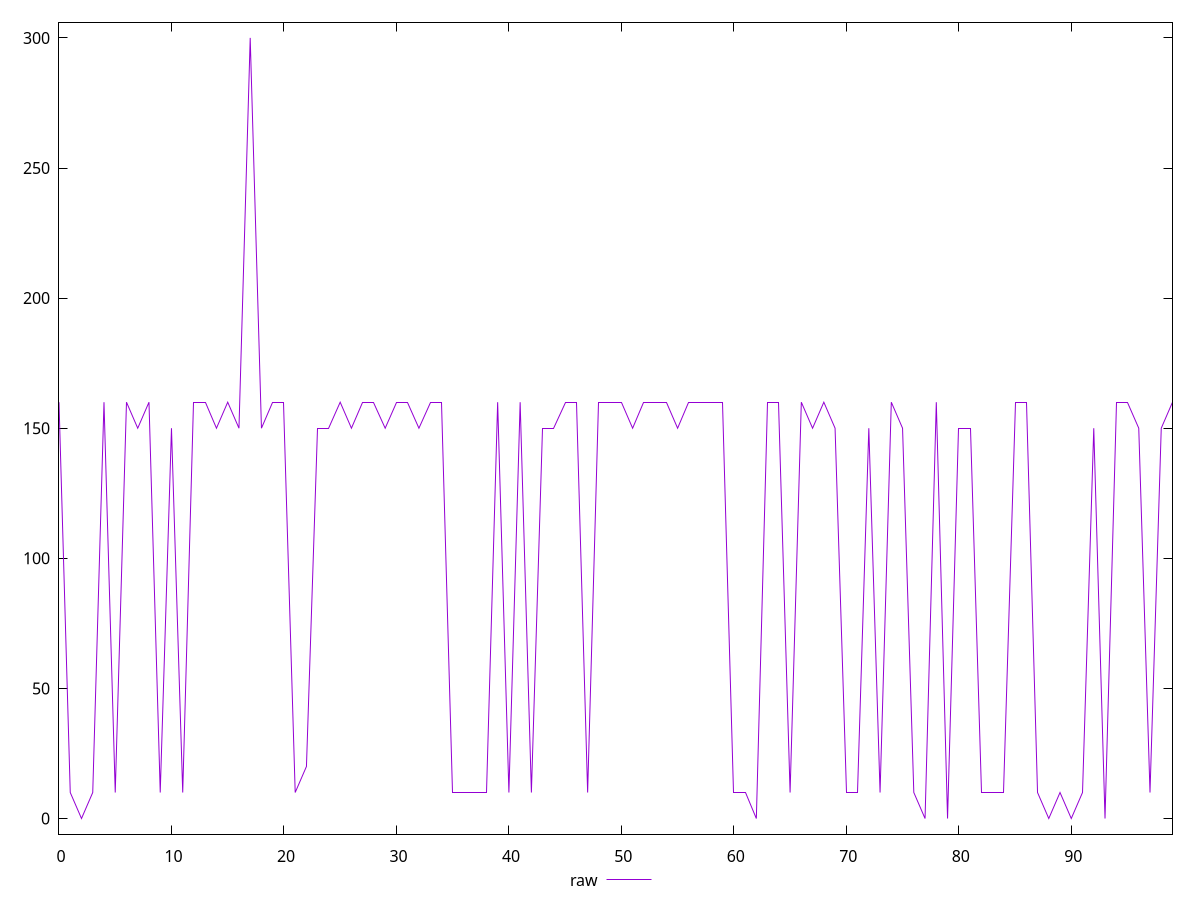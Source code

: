 reset

$raw <<EOF
0 160
1 10
2 0
3 10
4 160
5 10
6 160
7 150
8 160
9 10
10 150
11 10
12 160
13 160
14 150
15 160
16 150
17 300
18 150
19 160
20 160
21 10
22 20
23 150
24 150
25 160
26 150
27 160
28 160
29 150
30 160
31 160
32 150
33 160
34 160
35 10
36 10
37 10
38 10
39 160
40 10
41 160
42 10
43 150
44 150
45 160
46 160
47 10
48 160
49 160
50 160
51 150
52 160
53 160
54 160
55 150
56 160
57 160
58 160
59 160
60 10
61 10
62 0
63 160
64 160
65 10
66 160
67 150
68 160
69 150
70 10
71 10
72 150
73 10
74 160
75 150
76 10
77 0
78 160
79 0
80 150
81 150
82 10
83 10
84 10
85 160
86 160
87 10
88 0
89 10
90 0
91 10
92 150
93 0
94 160
95 160
96 150
97 10
98 150
99 160
EOF

set key outside below
set xrange [0:99]
set yrange [-6:306]
set terminal svg size 640, 490 enhanced background rgb 'white'
set output "report_00007_2020-12-11T15:55:29.892Z/uses-http2/samples/pages+cached+noexternal+nofonts/raw/values.svg"

plot $raw title "raw" with line

reset
